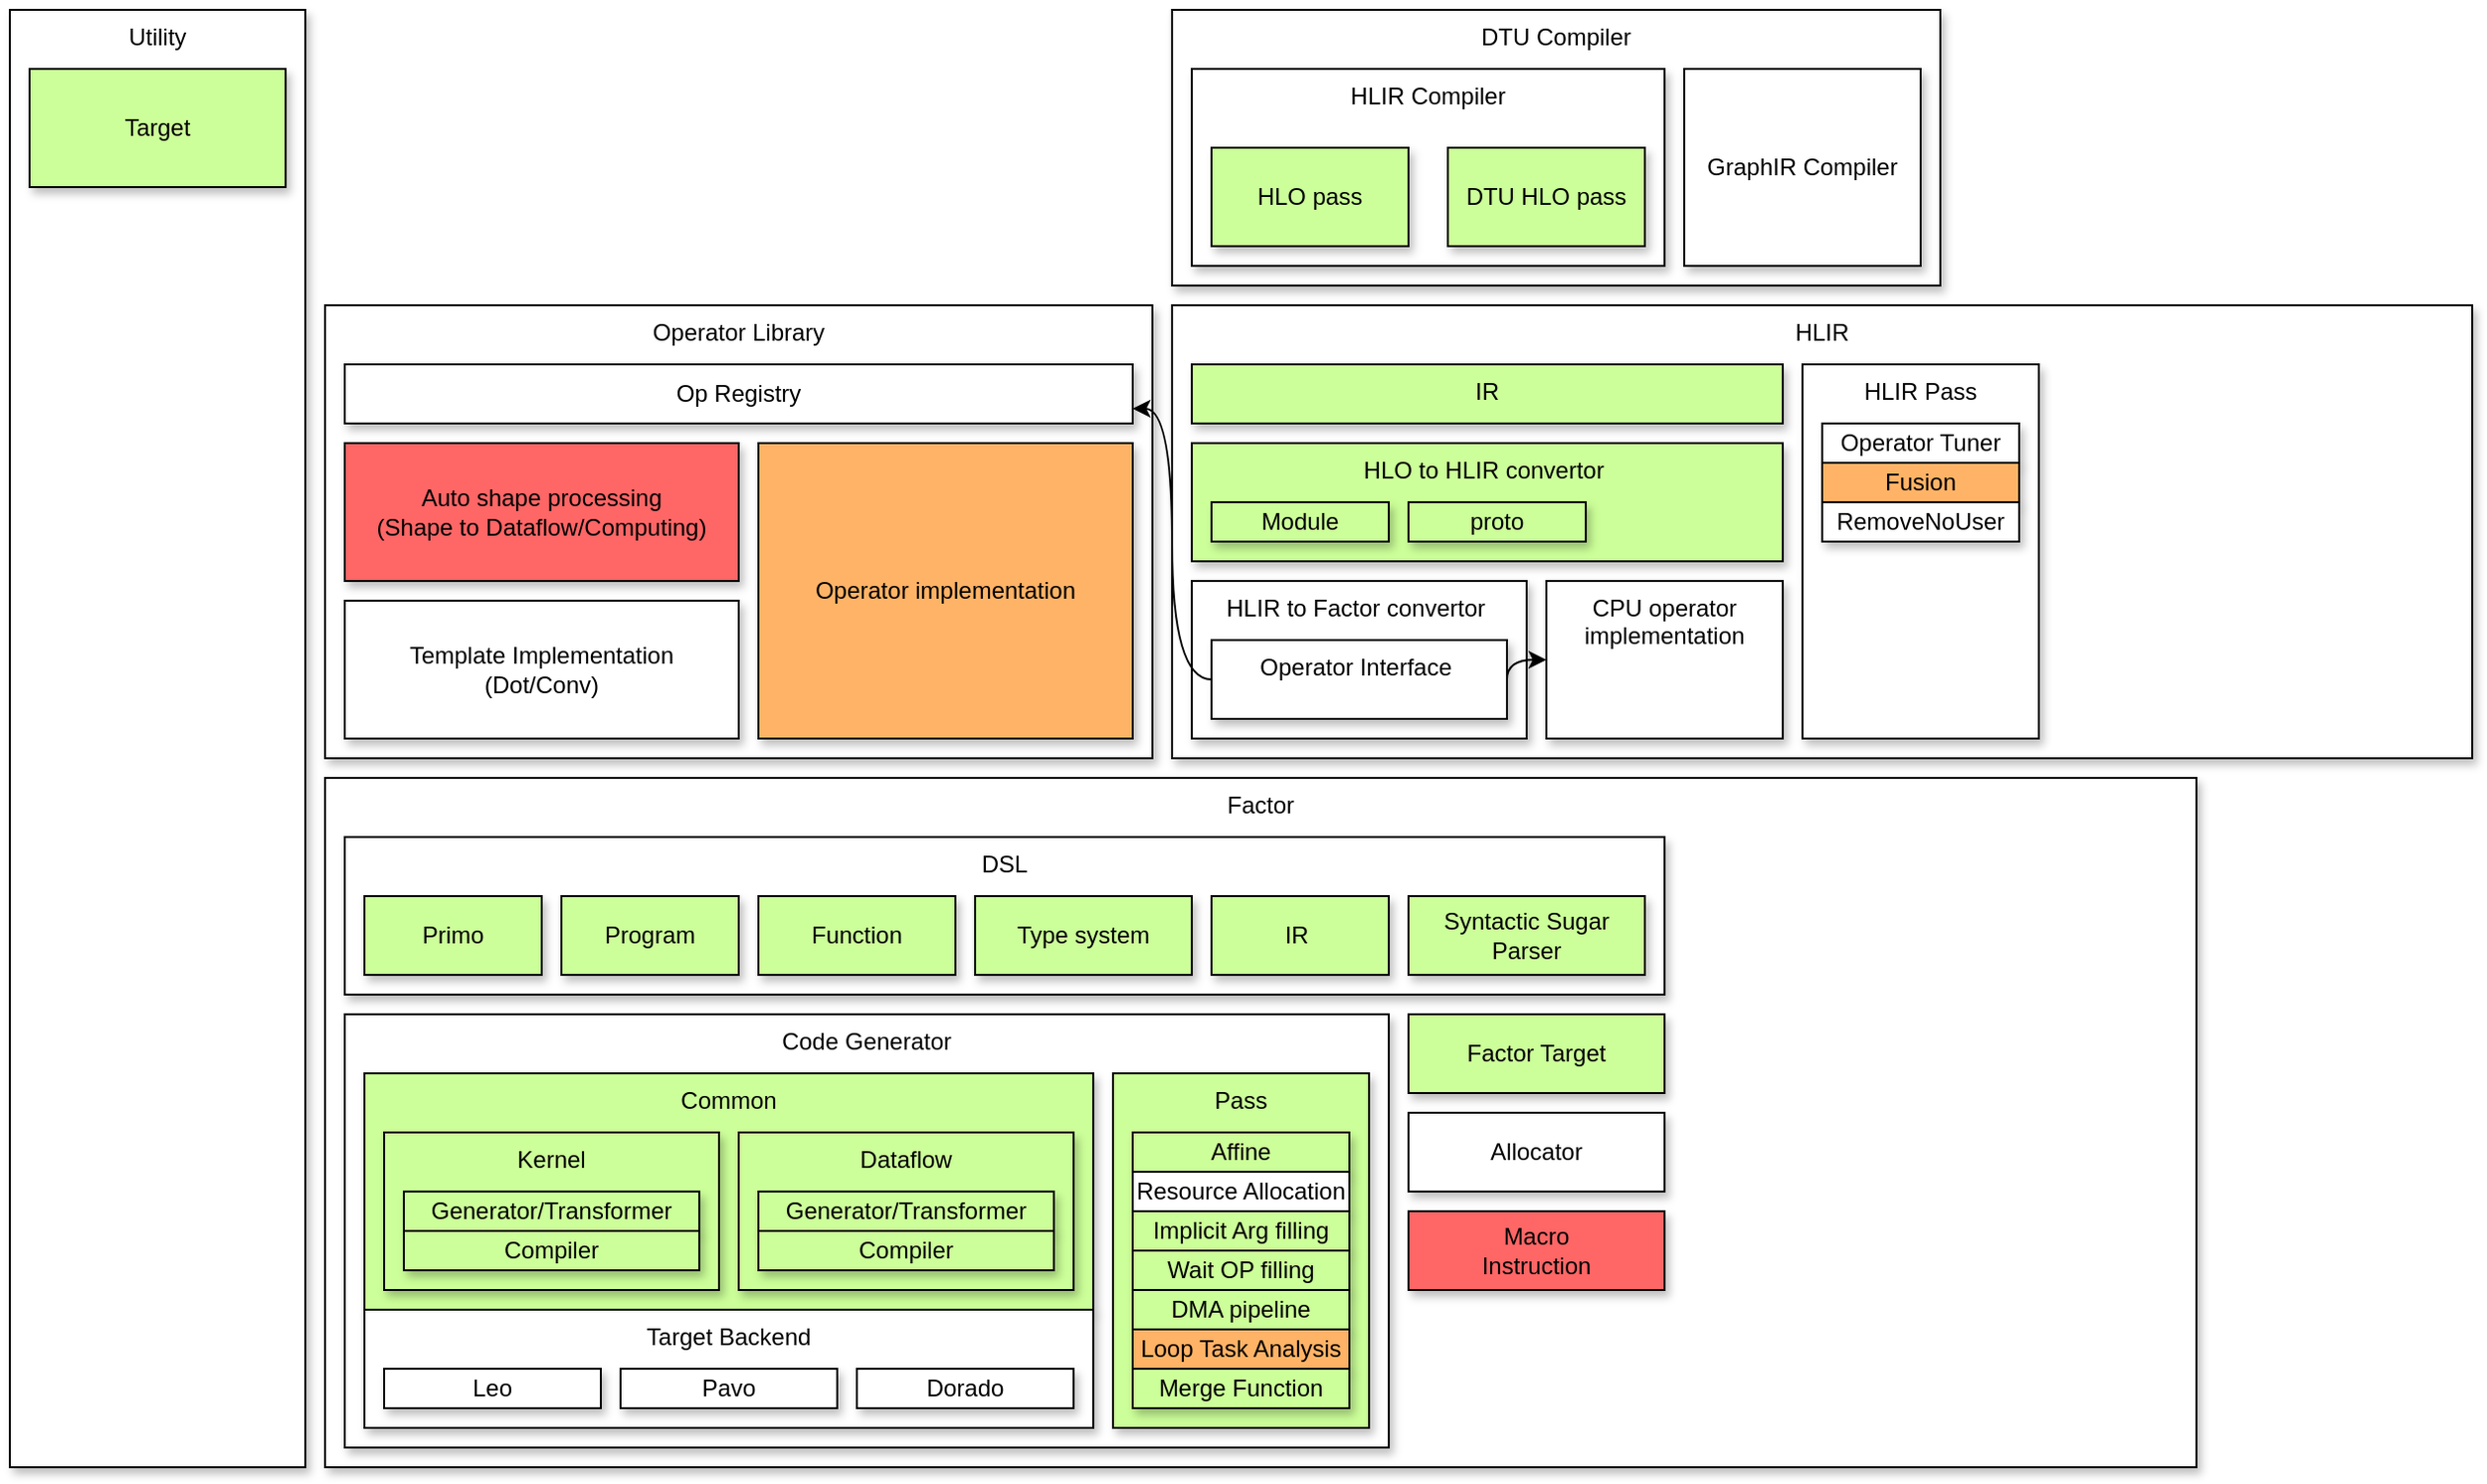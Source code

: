 <mxfile version="14.5.0" type="github">
  <diagram id="_3LncPrsmreKFIglYwDI" name="Page-1">
    <mxGraphModel dx="2031" dy="659" grid="1" gridSize="10" guides="1" tooltips="1" connect="1" arrows="1" fold="1" page="1" pageScale="1" pageWidth="850" pageHeight="1100" math="0" shadow="0">
      <root>
        <mxCell id="0" />
        <mxCell id="1" parent="0" />
        <mxCell id="cP5ySLdVDg7BmedUUOFs-13" value="Operator Library" style="rounded=0;whiteSpace=wrap;html=1;verticalAlign=top;shadow=1;" vertex="1" parent="1">
          <mxGeometry x="-390" y="340" width="420" height="230" as="geometry" />
        </mxCell>
        <mxCell id="cP5ySLdVDg7BmedUUOFs-24" value="Factor" style="rounded=0;whiteSpace=wrap;html=1;align=center;verticalAlign=top;shadow=1;" vertex="1" parent="1">
          <mxGeometry x="-390" y="580" width="950" height="350" as="geometry" />
        </mxCell>
        <mxCell id="cP5ySLdVDg7BmedUUOFs-41" value="Code Generator" style="rounded=0;whiteSpace=wrap;html=1;align=center;verticalAlign=top;shadow=1;" vertex="1" parent="1">
          <mxGeometry x="-380" y="700" width="530" height="220" as="geometry" />
        </mxCell>
        <mxCell id="cP5ySLdVDg7BmedUUOFs-47" value="Common" style="rounded=0;whiteSpace=wrap;html=1;shadow=1;align=center;verticalAlign=top;fillColor=#CCFF99;" vertex="1" parent="1">
          <mxGeometry x="-370" y="730" width="370" height="120" as="geometry" />
        </mxCell>
        <mxCell id="mfwibhz9wOhJmcExsnoy-1" value="HLIR" style="rounded=0;whiteSpace=wrap;html=1;align=center;verticalAlign=top;shadow=1;" parent="1" vertex="1">
          <mxGeometry x="40" y="340" width="660" height="230" as="geometry" />
        </mxCell>
        <mxCell id="mfwibhz9wOhJmcExsnoy-2" value="DTU Compiler&lt;br&gt;" style="rounded=0;whiteSpace=wrap;html=1;align=center;verticalAlign=top;shadow=1;" parent="1" vertex="1">
          <mxGeometry x="40" y="190" width="390" height="140" as="geometry" />
        </mxCell>
        <mxCell id="cP5ySLdVDg7BmedUUOFs-1" value="HLIR Compiler" style="rounded=0;whiteSpace=wrap;html=1;verticalAlign=top;shadow=1;" vertex="1" parent="1">
          <mxGeometry x="50" y="220" width="240" height="100" as="geometry" />
        </mxCell>
        <mxCell id="cP5ySLdVDg7BmedUUOFs-2" value="GraphIR Compiler" style="rounded=0;whiteSpace=wrap;html=1;shadow=1;" vertex="1" parent="1">
          <mxGeometry x="300" y="220" width="120" height="100" as="geometry" />
        </mxCell>
        <mxCell id="cP5ySLdVDg7BmedUUOFs-3" value="HLO to HLIR convertor&amp;nbsp;" style="rounded=0;whiteSpace=wrap;html=1;verticalAlign=top;shadow=1;fillColor=#CCFF99;" vertex="1" parent="1">
          <mxGeometry x="50" y="410" width="300" height="60" as="geometry" />
        </mxCell>
        <mxCell id="cP5ySLdVDg7BmedUUOFs-4" value="HLIR to Factor&amp;nbsp;convertor&amp;nbsp;" style="rounded=0;whiteSpace=wrap;html=1;verticalAlign=top;shadow=1;" vertex="1" parent="1">
          <mxGeometry x="50" y="480" width="170" height="80" as="geometry" />
        </mxCell>
        <mxCell id="cP5ySLdVDg7BmedUUOFs-5" value="HLO pass" style="rounded=0;whiteSpace=wrap;html=1;shadow=1;fillColor=#CCFF99;" vertex="1" parent="1">
          <mxGeometry x="60" y="260" width="100" height="50" as="geometry" />
        </mxCell>
        <mxCell id="cP5ySLdVDg7BmedUUOFs-6" value="DTU HLO pass" style="rounded=0;whiteSpace=wrap;html=1;shadow=1;fillColor=#CCFF99;" vertex="1" parent="1">
          <mxGeometry x="180" y="260" width="100" height="50" as="geometry" />
        </mxCell>
        <mxCell id="cP5ySLdVDg7BmedUUOFs-8" value="Module" style="rounded=0;whiteSpace=wrap;html=1;align=center;shadow=1;fillColor=#CCFF99;" vertex="1" parent="1">
          <mxGeometry x="60" y="440" width="90" height="20" as="geometry" />
        </mxCell>
        <mxCell id="cP5ySLdVDg7BmedUUOFs-10" value="proto" style="rounded=0;whiteSpace=wrap;html=1;align=center;shadow=1;fillColor=#CCFF99;" vertex="1" parent="1">
          <mxGeometry x="160" y="440" width="90" height="20" as="geometry" />
        </mxCell>
        <mxCell id="cP5ySLdVDg7BmedUUOFs-11" value="HLIR Pass" style="rounded=0;whiteSpace=wrap;html=1;verticalAlign=top;shadow=1;" vertex="1" parent="1">
          <mxGeometry x="360" y="370" width="120" height="190" as="geometry" />
        </mxCell>
        <mxCell id="cP5ySLdVDg7BmedUUOFs-71" style="edgeStyle=orthogonalEdgeStyle;curved=1;rounded=0;orthogonalLoop=1;jettySize=auto;html=1;exitX=0;exitY=0.5;exitDx=0;exitDy=0;entryX=1;entryY=0.75;entryDx=0;entryDy=0;" edge="1" parent="1" source="cP5ySLdVDg7BmedUUOFs-12" target="cP5ySLdVDg7BmedUUOFs-16">
          <mxGeometry relative="1" as="geometry" />
        </mxCell>
        <mxCell id="cP5ySLdVDg7BmedUUOFs-72" style="edgeStyle=orthogonalEdgeStyle;curved=1;rounded=0;orthogonalLoop=1;jettySize=auto;html=1;exitX=1;exitY=0.5;exitDx=0;exitDy=0;entryX=0;entryY=0.5;entryDx=0;entryDy=0;" edge="1" parent="1" source="cP5ySLdVDg7BmedUUOFs-12" target="cP5ySLdVDg7BmedUUOFs-22">
          <mxGeometry relative="1" as="geometry">
            <Array as="points">
              <mxPoint x="210" y="520" />
            </Array>
          </mxGeometry>
        </mxCell>
        <mxCell id="cP5ySLdVDg7BmedUUOFs-12" value="Operator Interface&amp;nbsp;" style="rounded=0;whiteSpace=wrap;html=1;verticalAlign=top;shadow=1;" vertex="1" parent="1">
          <mxGeometry x="60" y="510" width="150" height="40" as="geometry" />
        </mxCell>
        <mxCell id="cP5ySLdVDg7BmedUUOFs-15" value="Auto shape processing&lt;br&gt;(Shape to Dataflow/Computing)" style="rounded=0;whiteSpace=wrap;html=1;align=center;shadow=1;fillColor=#FF6666;" vertex="1" parent="1">
          <mxGeometry x="-380" y="410" width="200" height="70" as="geometry" />
        </mxCell>
        <mxCell id="cP5ySLdVDg7BmedUUOFs-16" value="Op Registry" style="rounded=0;whiteSpace=wrap;html=1;align=center;shadow=1;" vertex="1" parent="1">
          <mxGeometry x="-380" y="370" width="400" height="30" as="geometry" />
        </mxCell>
        <mxCell id="cP5ySLdVDg7BmedUUOFs-17" value="&lt;span&gt;Template Implementation&lt;br&gt;(Dot/Conv)&lt;br&gt;&lt;/span&gt;" style="rounded=0;whiteSpace=wrap;html=1;align=center;shadow=1;" vertex="1" parent="1">
          <mxGeometry x="-380" y="490" width="200" height="70" as="geometry" />
        </mxCell>
        <mxCell id="cP5ySLdVDg7BmedUUOFs-18" value="Operator Tuner" style="rounded=0;whiteSpace=wrap;html=1;align=center;shadow=1;" vertex="1" parent="1">
          <mxGeometry x="370" y="400" width="100" height="20" as="geometry" />
        </mxCell>
        <mxCell id="cP5ySLdVDg7BmedUUOFs-21" value="&lt;span&gt;Operator implementation&lt;br&gt;&lt;/span&gt;" style="rounded=0;whiteSpace=wrap;html=1;align=center;shadow=1;fillColor=#FFB366;" vertex="1" parent="1">
          <mxGeometry x="-170" y="410" width="190" height="150" as="geometry" />
        </mxCell>
        <mxCell id="cP5ySLdVDg7BmedUUOFs-22" value="CPU operator implementation" style="rounded=0;whiteSpace=wrap;html=1;verticalAlign=top;shadow=1;" vertex="1" parent="1">
          <mxGeometry x="230" y="480" width="120" height="80" as="geometry" />
        </mxCell>
        <mxCell id="cP5ySLdVDg7BmedUUOFs-25" value="DSL" style="rounded=0;whiteSpace=wrap;html=1;align=center;verticalAlign=top;shadow=1;" vertex="1" parent="1">
          <mxGeometry x="-380" y="610" width="670" height="80" as="geometry" />
        </mxCell>
        <mxCell id="cP5ySLdVDg7BmedUUOFs-26" value="Primo" style="rounded=0;whiteSpace=wrap;html=1;align=center;shadow=1;fillColor=#CCFF99;" vertex="1" parent="1">
          <mxGeometry x="-370" y="640" width="90" height="40" as="geometry" />
        </mxCell>
        <mxCell id="cP5ySLdVDg7BmedUUOFs-27" value="Program" style="rounded=0;whiteSpace=wrap;html=1;align=center;shadow=1;fillColor=#CCFF99;" vertex="1" parent="1">
          <mxGeometry x="-270" y="640" width="90" height="40" as="geometry" />
        </mxCell>
        <mxCell id="cP5ySLdVDg7BmedUUOFs-28" value="Factor Target" style="rounded=0;whiteSpace=wrap;html=1;align=center;shadow=1;fillColor=#CCFF99;" vertex="1" parent="1">
          <mxGeometry x="160" y="700" width="130" height="40" as="geometry" />
        </mxCell>
        <mxCell id="cP5ySLdVDg7BmedUUOFs-31" value="Utility" style="rounded=0;whiteSpace=wrap;html=1;align=center;verticalAlign=top;shadow=1;" vertex="1" parent="1">
          <mxGeometry x="-550" y="190" width="150" height="740" as="geometry" />
        </mxCell>
        <mxCell id="cP5ySLdVDg7BmedUUOFs-29" value="Target" style="rounded=0;whiteSpace=wrap;html=1;align=center;shadow=1;fillColor=#CCFF99;" vertex="1" parent="1">
          <mxGeometry x="-540" y="220" width="130" height="60" as="geometry" />
        </mxCell>
        <mxCell id="cP5ySLdVDg7BmedUUOFs-32" value="Type system" style="rounded=0;whiteSpace=wrap;html=1;align=center;shadow=1;fillColor=#CCFF99;" vertex="1" parent="1">
          <mxGeometry x="-60" y="640" width="110" height="40" as="geometry" />
        </mxCell>
        <mxCell id="cP5ySLdVDg7BmedUUOFs-34" value="IR" style="rounded=0;whiteSpace=wrap;html=1;verticalAlign=top;shadow=1;fillColor=#CCFF99;" vertex="1" parent="1">
          <mxGeometry x="50" y="370" width="300" height="30" as="geometry" />
        </mxCell>
        <mxCell id="cP5ySLdVDg7BmedUUOFs-35" value="Fusion" style="rounded=0;whiteSpace=wrap;html=1;align=center;shadow=1;fillColor=#FFB366;" vertex="1" parent="1">
          <mxGeometry x="370" y="420" width="100" height="20" as="geometry" />
        </mxCell>
        <mxCell id="cP5ySLdVDg7BmedUUOFs-37" value="IR&amp;nbsp;" style="rounded=0;whiteSpace=wrap;html=1;align=center;verticalAlign=middle;shadow=1;fillColor=#CCFF99;" vertex="1" parent="1">
          <mxGeometry x="60" y="640" width="90" height="40" as="geometry" />
        </mxCell>
        <mxCell id="cP5ySLdVDg7BmedUUOFs-38" value="Function" style="rounded=0;whiteSpace=wrap;html=1;align=center;shadow=1;fillColor=#CCFF99;" vertex="1" parent="1">
          <mxGeometry x="-170" y="640" width="100" height="40" as="geometry" />
        </mxCell>
        <mxCell id="cP5ySLdVDg7BmedUUOFs-40" value="&lt;div style=&quot;&quot;&gt;Syntactic Sugar Parser&lt;/div&gt;" style="rounded=0;whiteSpace=wrap;html=1;align=center;verticalAlign=middle;shadow=1;fillColor=#CCFF99;" vertex="1" parent="1">
          <mxGeometry x="160" y="640" width="120" height="40" as="geometry" />
        </mxCell>
        <mxCell id="cP5ySLdVDg7BmedUUOFs-42" value="Pass" style="rounded=0;whiteSpace=wrap;html=1;align=center;verticalAlign=top;shadow=1;fillColor=#CCFF99;" vertex="1" parent="1">
          <mxGeometry x="10" y="730" width="130" height="180" as="geometry" />
        </mxCell>
        <mxCell id="cP5ySLdVDg7BmedUUOFs-43" value="Kernel" style="rounded=0;whiteSpace=wrap;html=1;align=center;verticalAlign=top;shadow=1;fillColor=#CCFF99;" vertex="1" parent="1">
          <mxGeometry x="-360" y="760" width="170" height="80" as="geometry" />
        </mxCell>
        <mxCell id="cP5ySLdVDg7BmedUUOFs-44" value="Dataflow" style="rounded=0;whiteSpace=wrap;html=1;align=center;verticalAlign=top;shadow=1;fillColor=#CCFF99;" vertex="1" parent="1">
          <mxGeometry x="-180" y="760" width="170" height="80" as="geometry" />
        </mxCell>
        <mxCell id="cP5ySLdVDg7BmedUUOFs-48" value="Target Backend" style="rounded=0;whiteSpace=wrap;html=1;shadow=1;align=center;verticalAlign=top;" vertex="1" parent="1">
          <mxGeometry x="-370" y="850" width="370" height="60" as="geometry" />
        </mxCell>
        <mxCell id="cP5ySLdVDg7BmedUUOFs-49" value="Leo" style="rounded=0;whiteSpace=wrap;html=1;shadow=1;align=center;" vertex="1" parent="1">
          <mxGeometry x="-360" y="880" width="110" height="20" as="geometry" />
        </mxCell>
        <mxCell id="cP5ySLdVDg7BmedUUOFs-50" value="Pavo" style="rounded=0;whiteSpace=wrap;html=1;shadow=1;align=center;" vertex="1" parent="1">
          <mxGeometry x="-240" y="880" width="110" height="20" as="geometry" />
        </mxCell>
        <mxCell id="cP5ySLdVDg7BmedUUOFs-51" value="Dorado" style="rounded=0;whiteSpace=wrap;html=1;shadow=1;align=center;" vertex="1" parent="1">
          <mxGeometry x="-120" y="880" width="110" height="20" as="geometry" />
        </mxCell>
        <mxCell id="cP5ySLdVDg7BmedUUOFs-53" value="Allocator" style="rounded=0;whiteSpace=wrap;html=1;align=center;shadow=1;" vertex="1" parent="1">
          <mxGeometry x="160" y="750" width="130" height="40" as="geometry" />
        </mxCell>
        <mxCell id="cP5ySLdVDg7BmedUUOFs-54" value="Generator/Transformer" style="rounded=0;whiteSpace=wrap;html=1;shadow=1;align=center;fillColor=#CCFF99;" vertex="1" parent="1">
          <mxGeometry x="-350" y="790" width="150" height="20" as="geometry" />
        </mxCell>
        <mxCell id="cP5ySLdVDg7BmedUUOFs-55" value="Compiler" style="rounded=0;whiteSpace=wrap;html=1;shadow=1;align=center;fillColor=#CCFF99;" vertex="1" parent="1">
          <mxGeometry x="-350" y="810" width="150" height="20" as="geometry" />
        </mxCell>
        <mxCell id="cP5ySLdVDg7BmedUUOFs-56" value="Generator/Transformer" style="rounded=0;whiteSpace=wrap;html=1;shadow=1;align=center;fillColor=#CCFF99;" vertex="1" parent="1">
          <mxGeometry x="-170" y="790" width="150" height="20" as="geometry" />
        </mxCell>
        <mxCell id="cP5ySLdVDg7BmedUUOFs-57" value="Compiler" style="rounded=0;whiteSpace=wrap;html=1;shadow=1;align=center;fillColor=#CCFF99;" vertex="1" parent="1">
          <mxGeometry x="-170" y="810" width="150" height="20" as="geometry" />
        </mxCell>
        <mxCell id="cP5ySLdVDg7BmedUUOFs-58" value="Macro&lt;br&gt;Instruction" style="rounded=0;whiteSpace=wrap;html=1;align=center;shadow=1;fillColor=#FF6666;" vertex="1" parent="1">
          <mxGeometry x="160" y="800" width="130" height="40" as="geometry" />
        </mxCell>
        <mxCell id="cP5ySLdVDg7BmedUUOFs-59" value="Affine" style="rounded=0;whiteSpace=wrap;html=1;shadow=1;align=center;fillColor=#CCFF99;" vertex="1" parent="1">
          <mxGeometry x="20" y="760" width="110" height="20" as="geometry" />
        </mxCell>
        <mxCell id="cP5ySLdVDg7BmedUUOFs-60" value="Resource Allocation" style="rounded=0;whiteSpace=wrap;html=1;shadow=1;align=center;" vertex="1" parent="1">
          <mxGeometry x="20" y="780" width="110" height="20" as="geometry" />
        </mxCell>
        <mxCell id="cP5ySLdVDg7BmedUUOFs-61" value="RemoveNoUser" style="rounded=0;whiteSpace=wrap;html=1;align=center;shadow=1;" vertex="1" parent="1">
          <mxGeometry x="370" y="440" width="100" height="20" as="geometry" />
        </mxCell>
        <mxCell id="cP5ySLdVDg7BmedUUOFs-62" value="Implicit Arg filling" style="rounded=0;whiteSpace=wrap;html=1;shadow=1;align=center;fillColor=#CCFF99;" vertex="1" parent="1">
          <mxGeometry x="20" y="800" width="110" height="20" as="geometry" />
        </mxCell>
        <mxCell id="cP5ySLdVDg7BmedUUOFs-63" value="Wait OP filling" style="rounded=0;whiteSpace=wrap;html=1;shadow=1;align=center;fillColor=#CCFF99;" vertex="1" parent="1">
          <mxGeometry x="20" y="820" width="110" height="20" as="geometry" />
        </mxCell>
        <mxCell id="cP5ySLdVDg7BmedUUOFs-65" value="DMA pipeline" style="rounded=0;whiteSpace=wrap;html=1;shadow=1;align=center;fillColor=#CCFF99;" vertex="1" parent="1">
          <mxGeometry x="20" y="840" width="110" height="20" as="geometry" />
        </mxCell>
        <mxCell id="cP5ySLdVDg7BmedUUOFs-66" value="Loop Task Analysis" style="rounded=0;whiteSpace=wrap;html=1;shadow=1;align=center;fillColor=#FFB366;" vertex="1" parent="1">
          <mxGeometry x="20" y="860" width="110" height="20" as="geometry" />
        </mxCell>
        <mxCell id="cP5ySLdVDg7BmedUUOFs-67" value="Merge Function" style="rounded=0;whiteSpace=wrap;html=1;shadow=1;align=center;fillColor=#CCFF99;" vertex="1" parent="1">
          <mxGeometry x="20" y="880" width="110" height="20" as="geometry" />
        </mxCell>
      </root>
    </mxGraphModel>
  </diagram>
</mxfile>
